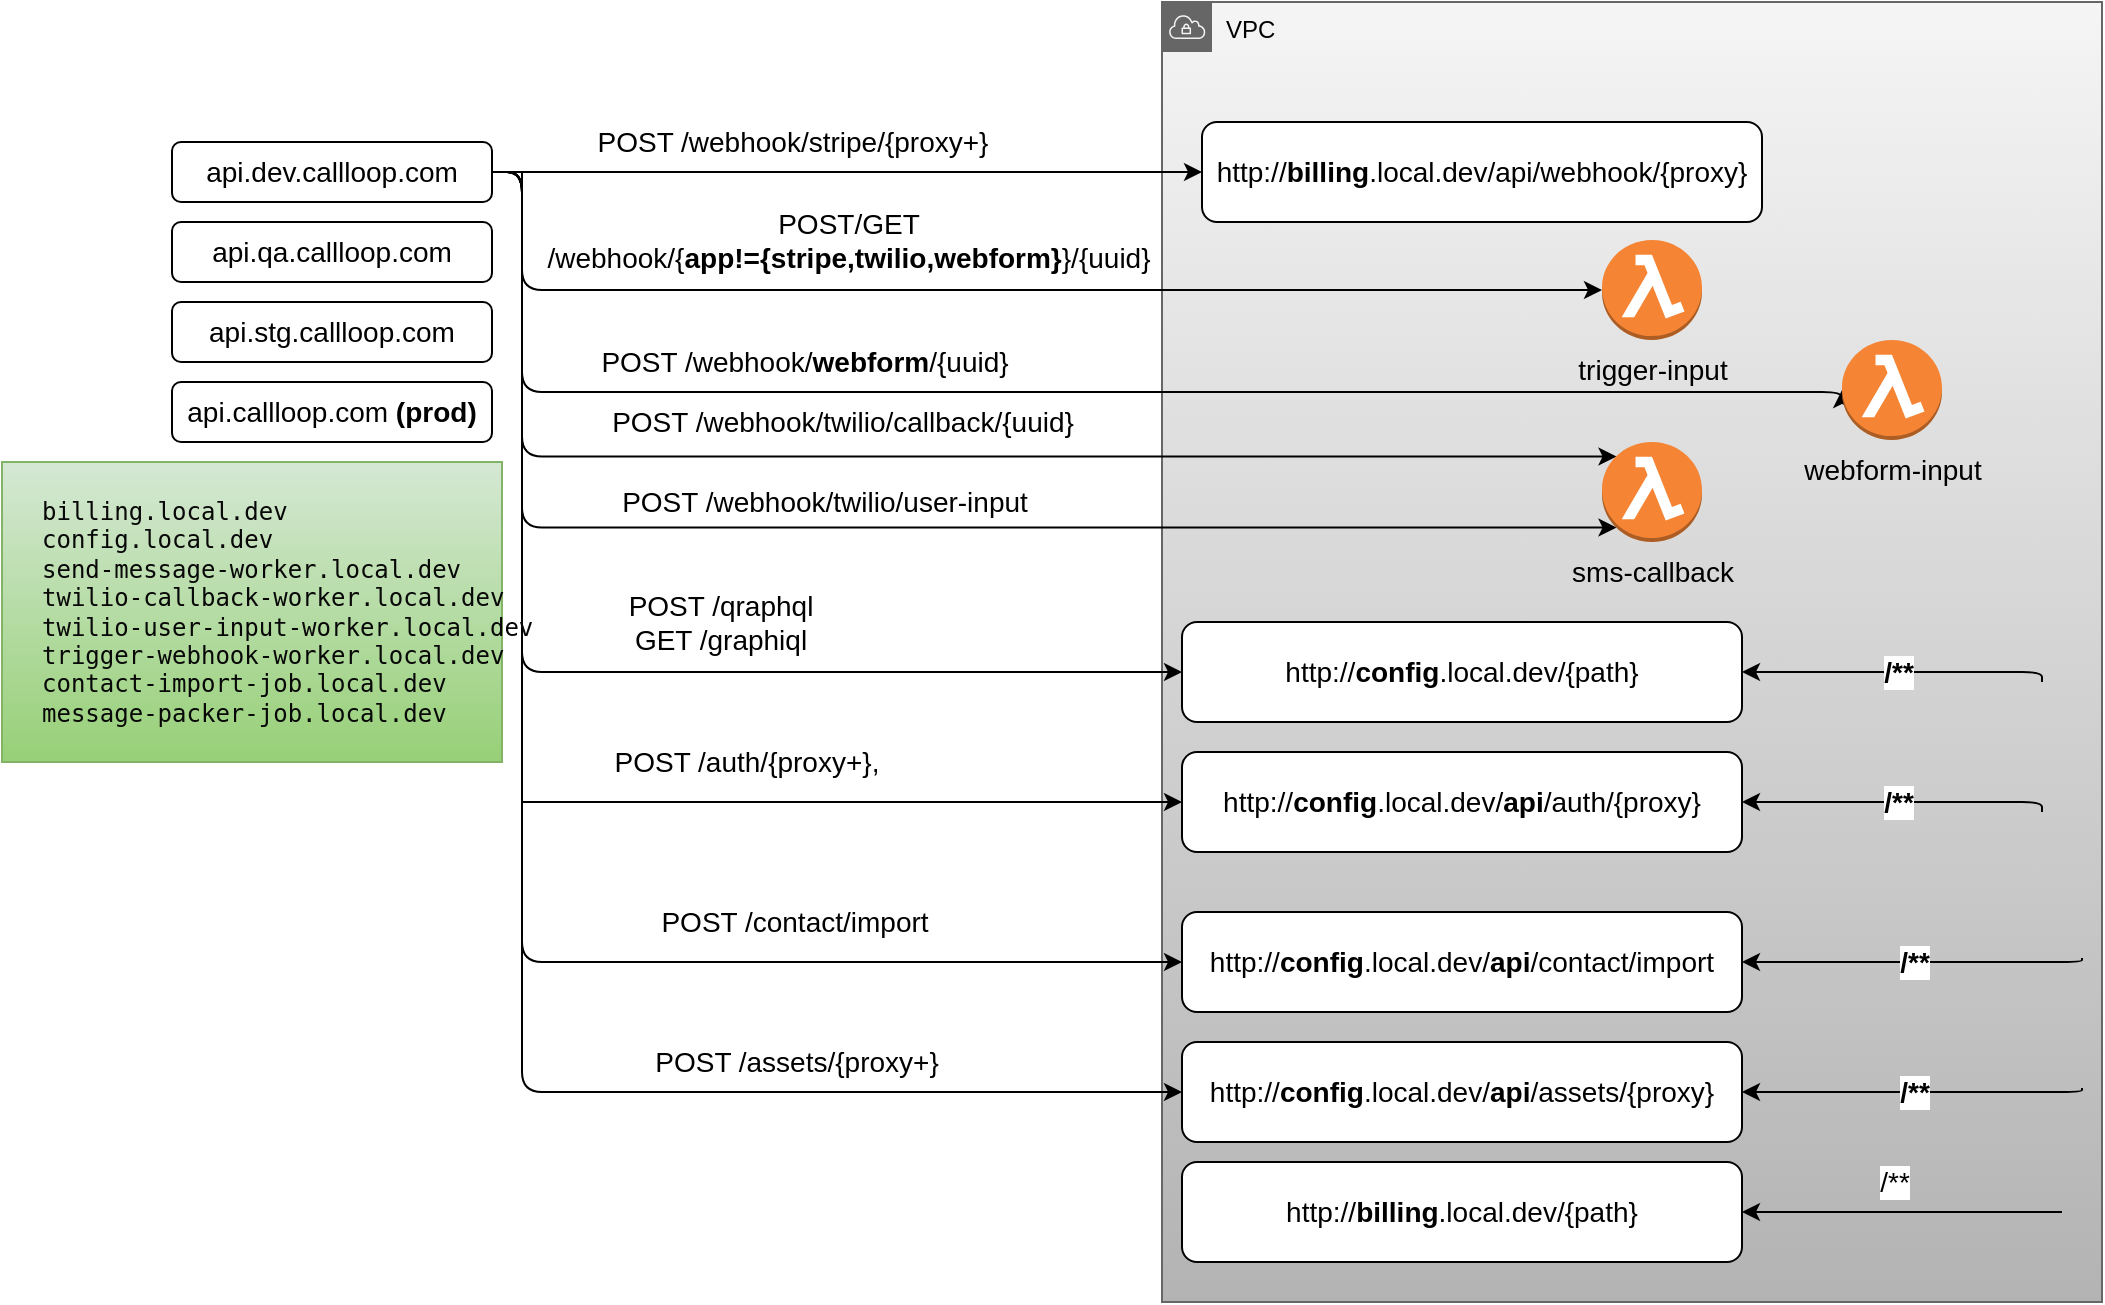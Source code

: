 <mxfile version="20.5.1" type="device"><diagram id="vThjLkdaLrChTEGQis4w" name="ALL"><mxGraphModel dx="1341" dy="802" grid="1" gridSize="10" guides="1" tooltips="1" connect="1" arrows="1" fold="1" page="1" pageScale="1" pageWidth="1100" pageHeight="850" math="0" shadow="0"><root><mxCell id="0"/><mxCell id="1" parent="0"/><mxCell id="Ni1SKgl-pVfX1PM7O6Lp-2" value="VPC" style="sketch=0;outlineConnect=0;html=1;whiteSpace=wrap;fontSize=12;fontStyle=0;shape=mxgraph.aws4.group;grIcon=mxgraph.aws4.group_vpc;strokeColor=#666666;fillColor=#f5f5f5;verticalAlign=top;align=left;spacingLeft=30;dashed=0;gradientColor=#b3b3b3;" parent="1" vertex="1"><mxGeometry x="610" y="50" width="470" height="650" as="geometry"/></mxCell><mxCell id="aJCi2LfdPKJOA3wetlMQ-4" value="POST /webhook/stripe/{proxy+}" style="edgeStyle=orthogonalEdgeStyle;rounded=1;orthogonalLoop=1;jettySize=auto;html=1;exitX=1;exitY=0.5;exitDx=0;exitDy=0;fontSize=14;align=center;spacingLeft=0;verticalAlign=middle;horizontal=1;" parent="1" source="aJCi2LfdPKJOA3wetlMQ-1" target="aJCi2LfdPKJOA3wetlMQ-3" edge="1"><mxGeometry x="-0.158" y="15" relative="1" as="geometry"><mxPoint as="offset"/></mxGeometry></mxCell><mxCell id="aJCi2LfdPKJOA3wetlMQ-12" value="POST /webhook/twilio/callback/{uuid}" style="edgeStyle=orthogonalEdgeStyle;rounded=1;orthogonalLoop=1;jettySize=auto;html=1;exitX=1;exitY=0.5;exitDx=0;exitDy=0;entryX=0.145;entryY=0.145;entryDx=0;entryDy=0;entryPerimeter=0;fontSize=14;align=center;spacingLeft=0;verticalAlign=middle;horizontal=1;" parent="1" source="aJCi2LfdPKJOA3wetlMQ-1" target="aJCi2LfdPKJOA3wetlMQ-10" edge="1"><mxGeometry x="-0.1" y="17" relative="1" as="geometry"><Array as="points"><mxPoint x="290" y="135"/><mxPoint x="290" y="277"/></Array><mxPoint as="offset"/></mxGeometry></mxCell><mxCell id="aJCi2LfdPKJOA3wetlMQ-13" value="POST /webhook/twilio/user-input" style="edgeStyle=orthogonalEdgeStyle;rounded=1;orthogonalLoop=1;jettySize=auto;html=1;exitX=1;exitY=0.5;exitDx=0;exitDy=0;entryX=0.145;entryY=0.855;entryDx=0;entryDy=0;entryPerimeter=0;fontSize=14;align=center;spacingLeft=0;verticalAlign=middle;horizontal=1;" parent="1" source="aJCi2LfdPKJOA3wetlMQ-1" target="aJCi2LfdPKJOA3wetlMQ-10" edge="1"><mxGeometry x="-0.072" y="13" relative="1" as="geometry"><mxPoint x="830" y="385" as="targetPoint"/><Array as="points"><mxPoint x="290" y="135"/><mxPoint x="290" y="313"/></Array><mxPoint as="offset"/></mxGeometry></mxCell><mxCell id="aJCi2LfdPKJOA3wetlMQ-15" value="POST /qraphql&lt;br&gt;GET /graphiql" style="edgeStyle=orthogonalEdgeStyle;rounded=1;orthogonalLoop=1;jettySize=auto;html=1;exitX=1;exitY=0.5;exitDx=0;exitDy=0;entryX=0;entryY=0.5;entryDx=0;entryDy=0;fontSize=14;align=center;spacingLeft=0;verticalAlign=middle;horizontal=1;" parent="1" source="aJCi2LfdPKJOA3wetlMQ-1" target="aJCi2LfdPKJOA3wetlMQ-14" edge="1"><mxGeometry x="0.222" y="25" relative="1" as="geometry"><Array as="points"><mxPoint x="290" y="135"/><mxPoint x="290" y="385"/></Array><mxPoint as="offset"/></mxGeometry></mxCell><mxCell id="aJCi2LfdPKJOA3wetlMQ-18" value="/**" style="edgeStyle=orthogonalEdgeStyle;rounded=1;orthogonalLoop=1;jettySize=auto;html=1;entryX=1;entryY=0.5;entryDx=0;entryDy=0;fontSize=14;" parent="1" target="aJCi2LfdPKJOA3wetlMQ-16" edge="1"><mxGeometry x="0.054" y="-15" relative="1" as="geometry"><mxPoint x="1060" y="655" as="sourcePoint"/><Array as="points"><mxPoint x="1060" y="655"/></Array><mxPoint as="offset"/></mxGeometry></mxCell><mxCell id="BPBLQY2pXgUHWdL-GGip-3" value="POST /auth/{proxy+}," style="edgeStyle=orthogonalEdgeStyle;rounded=0;orthogonalLoop=1;jettySize=auto;html=1;exitX=1;exitY=0.5;exitDx=0;exitDy=0;entryX=0;entryY=0.5;entryDx=0;entryDy=0;fontSize=14;align=center;spacingLeft=0;verticalAlign=middle;horizontal=1;" parent="1" source="aJCi2LfdPKJOA3wetlMQ-1" target="BPBLQY2pXgUHWdL-GGip-2" edge="1"><mxGeometry x="0.339" y="20" relative="1" as="geometry"><Array as="points"><mxPoint x="290" y="135"/><mxPoint x="290" y="450"/></Array><mxPoint as="offset"/></mxGeometry></mxCell><mxCell id="BPBLQY2pXgUHWdL-GGip-6" value="POST /contact/import" style="edgeStyle=orthogonalEdgeStyle;rounded=1;orthogonalLoop=1;jettySize=auto;html=1;exitX=1;exitY=0.5;exitDx=0;exitDy=0;entryX=0;entryY=0.5;entryDx=0;entryDy=0;fontSize=14;align=center;spacingLeft=0;verticalAlign=middle;horizontal=1;" parent="1" source="aJCi2LfdPKJOA3wetlMQ-1" target="BPBLQY2pXgUHWdL-GGip-4" edge="1"><mxGeometry x="0.474" y="20" relative="1" as="geometry"><Array as="points"><mxPoint x="290" y="135"/><mxPoint x="290" y="530"/></Array><mxPoint as="offset"/></mxGeometry></mxCell><mxCell id="gcAs9tMO-If9xyW5QWZl-3" value="POST /assets/{proxy+}" style="edgeStyle=orthogonalEdgeStyle;rounded=1;orthogonalLoop=1;jettySize=auto;html=1;exitX=1;exitY=0.5;exitDx=0;exitDy=0;entryX=0;entryY=0.5;entryDx=0;entryDy=0;fontSize=14;" parent="1" source="aJCi2LfdPKJOA3wetlMQ-1" target="gcAs9tMO-If9xyW5QWZl-1" edge="1"><mxGeometry x="0.52" y="15" relative="1" as="geometry"><Array as="points"><mxPoint x="290" y="135"/><mxPoint x="290" y="595"/></Array><mxPoint as="offset"/></mxGeometry></mxCell><mxCell id="c8PIJF_xXpLWCKPmOtRB-2" value="&lt;span style=&quot;font-size: 14px;&quot;&gt;POST /webhook/&lt;b&gt;webform&lt;/b&gt;/{uuid}&lt;/span&gt;" style="edgeStyle=orthogonalEdgeStyle;rounded=1;orthogonalLoop=1;jettySize=auto;html=1;exitX=1;exitY=0.5;exitDx=0;exitDy=0;entryX=0;entryY=0.5;entryDx=0;entryDy=0;entryPerimeter=0;" edge="1" parent="1" source="aJCi2LfdPKJOA3wetlMQ-1" target="c8PIJF_xXpLWCKPmOtRB-1"><mxGeometry x="-0.325" y="15" relative="1" as="geometry"><Array as="points"><mxPoint x="290" y="135"/><mxPoint x="290" y="245"/></Array><mxPoint as="offset"/></mxGeometry></mxCell><mxCell id="aJCi2LfdPKJOA3wetlMQ-1" value="api.dev.callloop.com" style="rounded=1;whiteSpace=wrap;html=1;fontSize=14;" parent="1" vertex="1"><mxGeometry x="115" y="120" width="160" height="30" as="geometry"/></mxCell><mxCell id="aJCi2LfdPKJOA3wetlMQ-9" value="POST/GET &lt;br&gt;/webhook/{&lt;b&gt;app!={stripe,twilio,webform}&lt;/b&gt;}/{uuid}" style="edgeStyle=orthogonalEdgeStyle;rounded=1;orthogonalLoop=1;jettySize=auto;html=1;exitX=1;exitY=0.5;exitDx=0;exitDy=0;fontSize=14;align=center;spacingLeft=0;verticalAlign=middle;horizontal=1;entryX=0;entryY=0.5;entryDx=0;entryDy=0;entryPerimeter=0;" parent="1" source="aJCi2LfdPKJOA3wetlMQ-1" target="aJCi2LfdPKJOA3wetlMQ-8" edge="1"><mxGeometry x="-0.228" y="25" relative="1" as="geometry"><Array as="points"><mxPoint x="290" y="135"/><mxPoint x="290" y="194"/></Array><mxPoint as="offset"/></mxGeometry></mxCell><mxCell id="aJCi2LfdPKJOA3wetlMQ-2" value="api.qa.callloop.com" style="rounded=1;whiteSpace=wrap;html=1;fontSize=14;" parent="1" vertex="1"><mxGeometry x="115" y="160" width="160" height="30" as="geometry"/></mxCell><mxCell id="aJCi2LfdPKJOA3wetlMQ-3" value="http://&lt;b&gt;billing&lt;/b&gt;.local.dev/api/webhook/{proxy}" style="rounded=1;whiteSpace=wrap;html=1;fontSize=14;" parent="1" vertex="1"><mxGeometry x="630" y="110" width="280" height="50" as="geometry"/></mxCell><mxCell id="aJCi2LfdPKJOA3wetlMQ-5" value="api.stg.callloop.com" style="rounded=1;whiteSpace=wrap;html=1;fontSize=14;" parent="1" vertex="1"><mxGeometry x="115" y="200" width="160" height="30" as="geometry"/></mxCell><mxCell id="aJCi2LfdPKJOA3wetlMQ-6" value="api.callloop.com &lt;b&gt;(prod)&lt;/b&gt;" style="rounded=1;whiteSpace=wrap;html=1;fontSize=14;" parent="1" vertex="1"><mxGeometry x="115" y="240" width="160" height="30" as="geometry"/></mxCell><mxCell id="aJCi2LfdPKJOA3wetlMQ-8" value="trigger-input" style="outlineConnect=0;dashed=0;verticalLabelPosition=bottom;verticalAlign=top;align=center;html=1;shape=mxgraph.aws3.lambda_function;fillColor=#F58534;gradientColor=none;fontSize=14;" parent="1" vertex="1"><mxGeometry x="830" y="169" width="50" height="50" as="geometry"/></mxCell><mxCell id="aJCi2LfdPKJOA3wetlMQ-10" value="sms-callback" style="outlineConnect=0;dashed=0;verticalLabelPosition=bottom;verticalAlign=top;align=center;html=1;shape=mxgraph.aws3.lambda_function;fillColor=#F58534;gradientColor=none;fontSize=14;" parent="1" vertex="1"><mxGeometry x="830" y="270" width="50" height="50" as="geometry"/></mxCell><mxCell id="Ni1SKgl-pVfX1PM7O6Lp-1" value="&lt;b style=&quot;&quot;&gt;&lt;font&gt;/**&lt;/font&gt;&lt;/b&gt;" style="edgeStyle=orthogonalEdgeStyle;rounded=1;orthogonalLoop=1;jettySize=auto;html=1;fontSize=14;fontColor=#000000;entryX=1;entryY=0.5;entryDx=0;entryDy=0;" parent="1" target="aJCi2LfdPKJOA3wetlMQ-14" edge="1"><mxGeometry relative="1" as="geometry"><mxPoint x="1050" y="390" as="sourcePoint"/><Array as="points"><mxPoint x="1050" y="385"/></Array></mxGeometry></mxCell><mxCell id="aJCi2LfdPKJOA3wetlMQ-14" value="http://&lt;b&gt;config&lt;/b&gt;.local.dev/{path}" style="rounded=1;whiteSpace=wrap;html=1;fontSize=14;" parent="1" vertex="1"><mxGeometry x="620" y="360" width="280" height="50" as="geometry"/></mxCell><mxCell id="aJCi2LfdPKJOA3wetlMQ-16" value="http://&lt;b&gt;billing&lt;/b&gt;.local.dev/{path}" style="rounded=1;whiteSpace=wrap;html=1;fontSize=14;" parent="1" vertex="1"><mxGeometry x="620" y="630" width="280" height="50" as="geometry"/></mxCell><mxCell id="Le_9EppRM96nOPBWMf4x-1" value="&lt;pre style=&quot;color: rgb(8, 8, 8); font-family: &amp;quot;JetBrains Mono&amp;quot;, monospace; font-size: 12px;&quot;&gt;&lt;pre style=&quot;font-family: &amp;quot;JetBrains Mono&amp;quot;, monospace; font-size: 12px;&quot;&gt;billing.local.dev&lt;br style=&quot;font-size: 12px;&quot;&gt;config.local.dev&lt;br style=&quot;font-size: 12px;&quot;&gt;send-message-worker.local.dev&lt;br style=&quot;font-size: 12px;&quot;&gt;twilio-callback-worker.local.dev&lt;br style=&quot;font-size: 12px;&quot;&gt;twilio-user-input-worker.local.dev&lt;br style=&quot;font-size: 12px;&quot;&gt;trigger-webhook-worker.local.dev&lt;br style=&quot;font-size: 12px;&quot;&gt;contact-import-job.local.dev&lt;br style=&quot;font-size: 12px;&quot;&gt;message-packer-job.local.dev&lt;/pre&gt;&lt;/pre&gt;" style="rounded=0;whiteSpace=wrap;html=1;fontSize=12;fillColor=#d5e8d4;gradientColor=#97d077;strokeColor=#82b366;align=left;spacingLeft=18;labelBackgroundColor=none;strokeWidth=1;" parent="1" vertex="1"><mxGeometry x="30" y="280" width="250" height="150" as="geometry"/></mxCell><mxCell id="BPBLQY2pXgUHWdL-GGip-1" value="&lt;b style=&quot;&quot;&gt;&lt;font&gt;/**&lt;/font&gt;&lt;/b&gt;" style="edgeStyle=orthogonalEdgeStyle;rounded=1;orthogonalLoop=1;jettySize=auto;html=1;fontSize=14;fontColor=#000000;entryX=1;entryY=0.5;entryDx=0;entryDy=0;" parent="1" target="BPBLQY2pXgUHWdL-GGip-2" edge="1"><mxGeometry relative="1" as="geometry"><mxPoint x="1050" y="455" as="sourcePoint"/><Array as="points"><mxPoint x="1050" y="450"/></Array></mxGeometry></mxCell><mxCell id="BPBLQY2pXgUHWdL-GGip-2" value="http://&lt;b&gt;config&lt;/b&gt;.local.dev/&lt;b&gt;api&lt;/b&gt;/auth/{proxy}" style="rounded=1;whiteSpace=wrap;html=1;fontSize=14;" parent="1" vertex="1"><mxGeometry x="620" y="425" width="280" height="50" as="geometry"/></mxCell><mxCell id="BPBLQY2pXgUHWdL-GGip-4" value="http://&lt;b&gt;config&lt;/b&gt;.local.dev/&lt;b&gt;api&lt;/b&gt;/contact/import" style="rounded=1;whiteSpace=wrap;html=1;fontSize=14;" parent="1" vertex="1"><mxGeometry x="620" y="505" width="280" height="50" as="geometry"/></mxCell><mxCell id="BPBLQY2pXgUHWdL-GGip-5" value="&lt;b style=&quot;&quot;&gt;&lt;font&gt;/**&lt;/font&gt;&lt;/b&gt;" style="edgeStyle=orthogonalEdgeStyle;rounded=1;orthogonalLoop=1;jettySize=auto;html=1;fontSize=14;fontColor=#000000;entryX=1;entryY=0.5;entryDx=0;entryDy=0;" parent="1" target="BPBLQY2pXgUHWdL-GGip-4" edge="1"><mxGeometry relative="1" as="geometry"><mxPoint x="1070" y="528" as="sourcePoint"/><Array as="points"><mxPoint x="1070" y="530"/></Array><mxPoint x="920" y="522.5" as="targetPoint"/></mxGeometry></mxCell><mxCell id="gcAs9tMO-If9xyW5QWZl-1" value="http://&lt;b&gt;config&lt;/b&gt;.local.dev/&lt;b&gt;api&lt;/b&gt;/assets/{proxy}" style="rounded=1;whiteSpace=wrap;html=1;fontSize=14;" parent="1" vertex="1"><mxGeometry x="620" y="570" width="280" height="50" as="geometry"/></mxCell><mxCell id="gcAs9tMO-If9xyW5QWZl-2" value="&lt;b style=&quot;&quot;&gt;&lt;font&gt;/**&lt;/font&gt;&lt;/b&gt;" style="edgeStyle=orthogonalEdgeStyle;rounded=1;orthogonalLoop=1;jettySize=auto;html=1;fontSize=14;fontColor=#000000;entryX=1;entryY=0.5;entryDx=0;entryDy=0;" parent="1" target="gcAs9tMO-If9xyW5QWZl-1" edge="1"><mxGeometry relative="1" as="geometry"><mxPoint x="1070" y="593" as="sourcePoint"/><Array as="points"><mxPoint x="1070" y="595"/></Array><mxPoint x="920" y="587.5" as="targetPoint"/></mxGeometry></mxCell><mxCell id="c8PIJF_xXpLWCKPmOtRB-1" value="webform-input" style="outlineConnect=0;dashed=0;verticalLabelPosition=bottom;verticalAlign=top;align=center;html=1;shape=mxgraph.aws3.lambda_function;fillColor=#F58534;gradientColor=none;fontSize=14;" vertex="1" parent="1"><mxGeometry x="950" y="219" width="50" height="50" as="geometry"/></mxCell></root></mxGraphModel></diagram></mxfile>